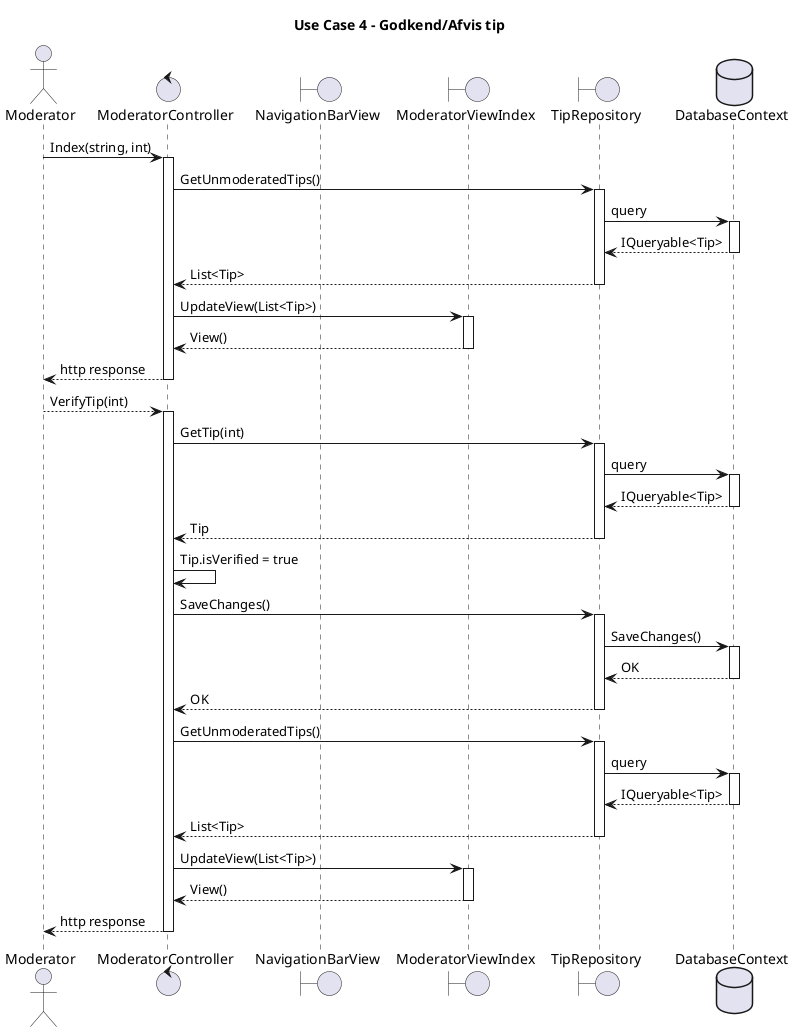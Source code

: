 @startuml

title Use Case 4 - Godkend/Afvis tip

actor       Moderator       as mod
control       ModeratorController       as modcont
boundary       NavigationBarView       as navbar
boundary       ModeratorViewIndex       as modindex
boundary       TipRepository       as tipsrepo
database       DatabaseContext       as db

mod -> modcont: Index(string, int)

Activate modcont
modcont -> tipsrepo: GetUnmoderatedTips()

Activate tipsrepo
tipsrepo -> db: query

Activate db
db --> tipsrepo: IQueryable<Tip>
Deactivate db

tipsrepo --> modcont: List<Tip>
Deactivate tipsrepo

modcont -> modindex: UpdateView(List<Tip>)

Activate modindex
modindex --> modcont: View()
Deactivate modindex

modcont --> mod: http response
Deactivate modcont


mod --> modcont: VerifyTip(int)

Activate modcont
modcont -> tipsrepo: GetTip(int)

Activate tipsrepo
tipsrepo -> db: query

Activate db
db --> tipsrepo: IQueryable<Tip>
Deactivate db

tipsrepo --> modcont: Tip
Deactivate tipsrepo

modcont -> modcont :Tip.isVerified = true
modcont -> tipsrepo: SaveChanges()

Activate tipsrepo
tipsrepo -> db: SaveChanges()

Activate db
db --> tipsrepo: OK
Deactivate db

tipsrepo --> modcont: OK
Deactivate tipsrepo

modcont -> tipsrepo: GetUnmoderatedTips()

Activate tipsrepo
tipsrepo -> db: query

Activate db
db --> tipsrepo: IQueryable<Tip>
Deactivate db

tipsrepo --> modcont: List<Tip>
Deactivate tipsrepo

modcont -> modindex: UpdateView(List<Tip>)

Activate modindex
modindex --> modcont: View()
Deactivate modindex

modcont --> mod: http response
Deactivate modcont




@enduml